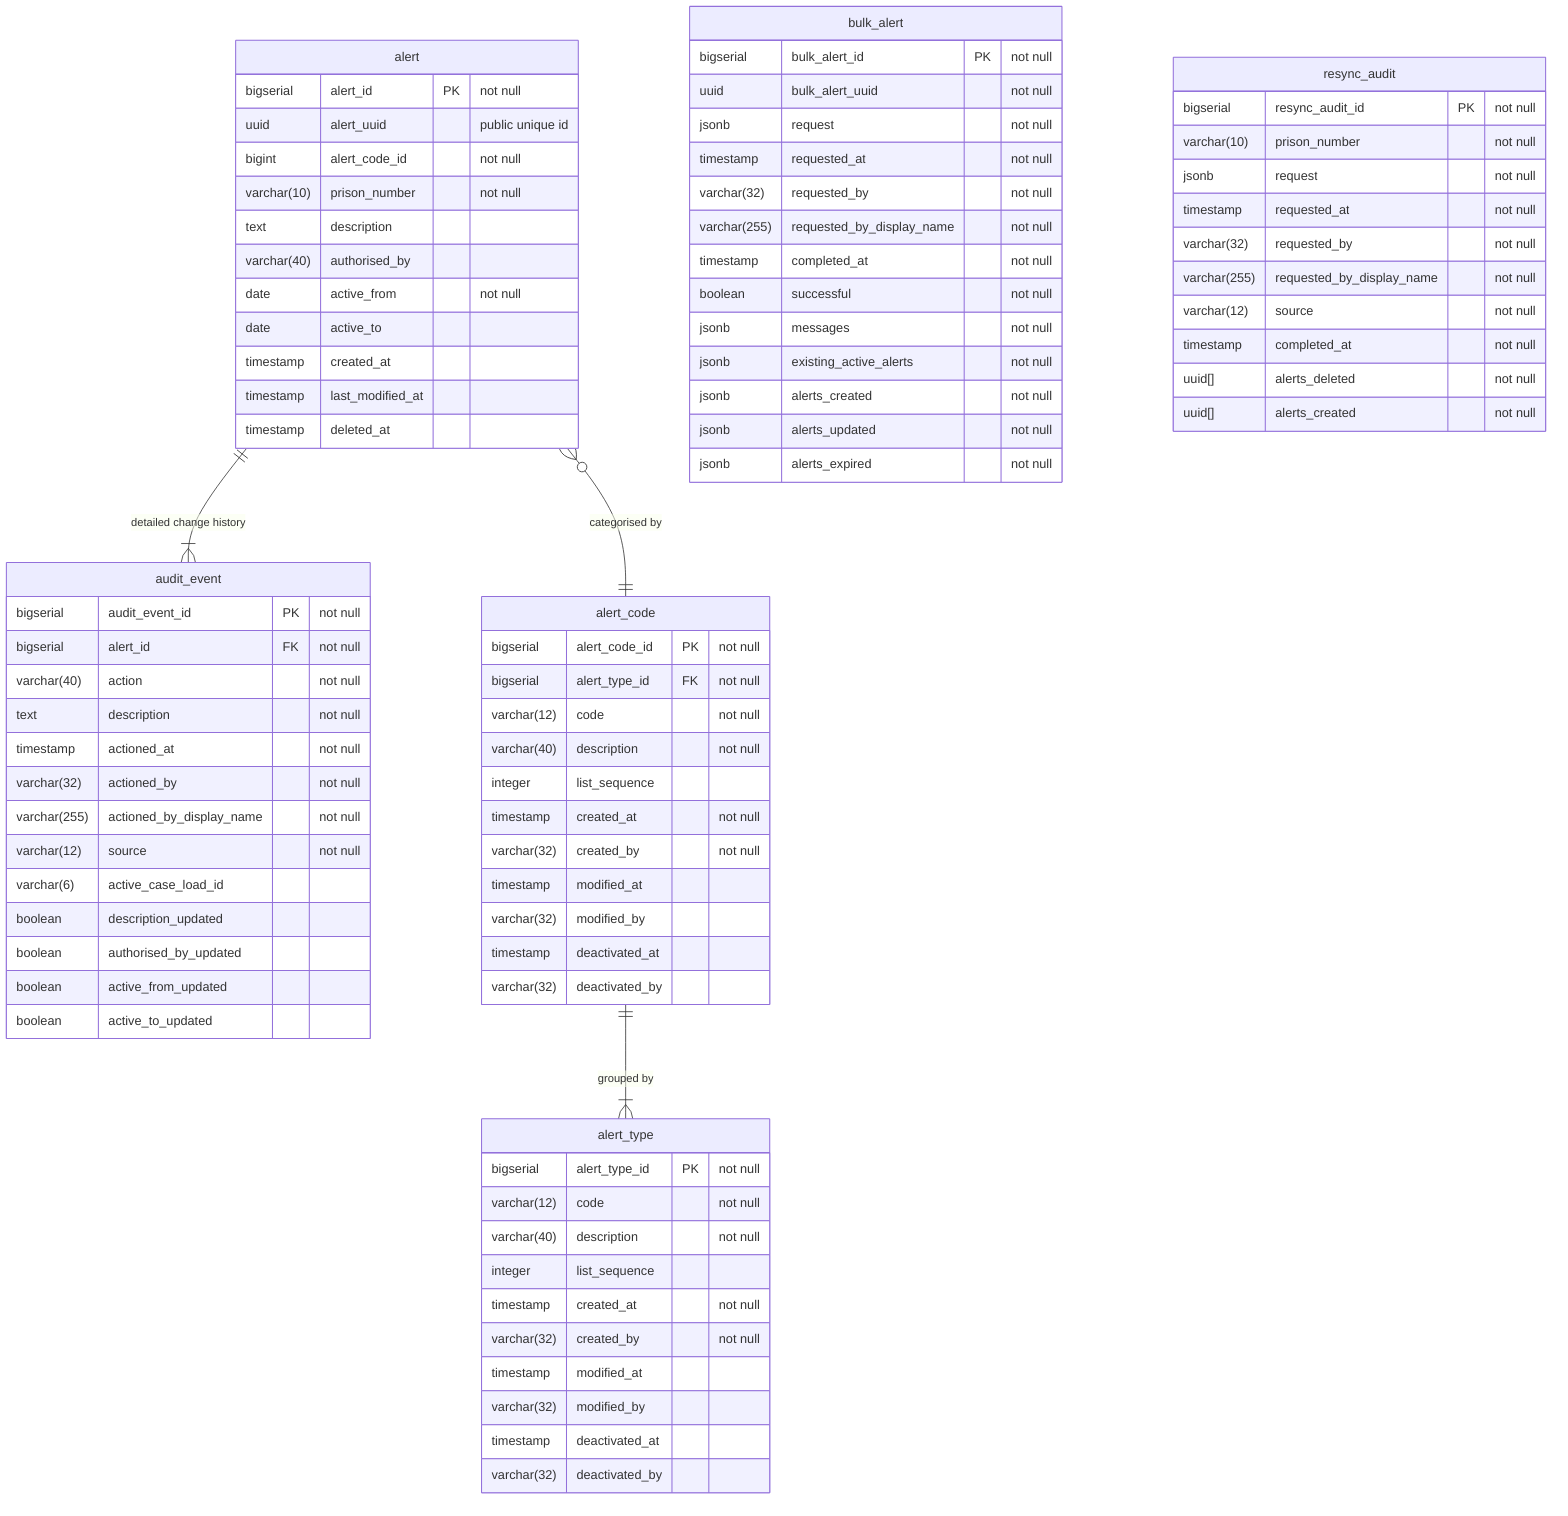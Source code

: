 erDiagram
    alert one to one or more audit_event : "detailed change history"
    alert many to one alert_code : "categorised by"
    alert_code one to one or more alert_type : "grouped by"

    alert {
        bigserial alert_id PK "not null"
        uuid alert_uuid "public unique id"
        bigint alert_code_id "not null"
        varchar(10) prison_number "not null"
        text description
        varchar(40) authorised_by
        date active_from "not null"
        date active_to
        timestamp created_at
        timestamp last_modified_at
        timestamp deleted_at
    }

    audit_event {
        bigserial audit_event_id PK "not null"
        bigserial alert_id FK "not null"
        varchar(40) action "not null"
        text description "not null"
        timestamp actioned_at "not null"
        varchar(32) actioned_by "not null"
        varchar(255) actioned_by_display_name "not null"
        varchar(12) source "not null"
        varchar(6) active_case_load_id
        boolean description_updated
        boolean authorised_by_updated
        boolean active_from_updated
        boolean active_to_updated
    }

    alert_code {
        bigserial alert_code_id PK "not null"
        bigserial alert_type_id FK "not null"
        varchar(12) code "not null"
        varchar(40) description "not null"
        integer list_sequence
        timestamp created_at "not null"
        varchar(32) created_by "not null"
        timestamp modified_at
        varchar(32) modified_by
        timestamp deactivated_at
        varchar(32) deactivated_by
    }

    alert_type {
        bigserial alert_type_id PK "not null"
        varchar(12) code "not null"
        varchar(40) description "not null"
        integer list_sequence
        timestamp created_at "not null"
        varchar(32) created_by "not null"
        timestamp modified_at
        varchar(32) modified_by
        timestamp deactivated_at
        varchar(32) deactivated_by
    }

    bulk_alert {
        bigserial bulk_alert_id PK "not null"
        uuid bulk_alert_uuid "not null"
        jsonb request "not null"
        timestamp requested_at "not null"
        varchar(32) requested_by "not null"
        varchar(255) requested_by_display_name "not null"
        timestamp completed_at "not null"
        boolean successful "not null"
        jsonb messages "not null"
        jsonb existing_active_alerts "not null"
        jsonb alerts_created "not null"
        jsonb alerts_updated "not null"
        jsonb alerts_expired "not null"
    }

    resync_audit {
        bigserial resync_audit_id PK "not null"
        varchar(10) prison_number "not null"
        jsonb request "not null"
        timestamp requested_at "not null"
        varchar(32) requested_by "not null"
        varchar(255) requested_by_display_name "not null"
        varchar(12) source "not null"
        timestamp completed_at "not null"
        uuid[] alerts_deleted "not null"
        uuid[] alerts_created "not null"
    }
